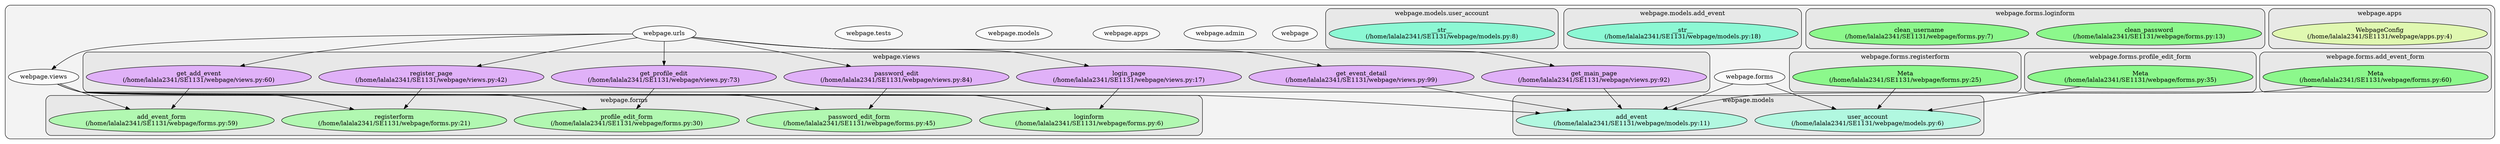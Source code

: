 digraph G {
    graph [rankdir=TB, clusterrank="local"];
    subgraph cluster_G {

        graph [style="filled,rounded", fillcolor="#80808018", label=""];
        webpage [label="webpage", style="filled", fillcolor="#ffffffb2", fontcolor="#000000", group="0"];
        webpage__admin [label="webpage.admin", style="filled", fillcolor="#ffffffb2", fontcolor="#000000", group="1"];
        webpage__apps [label="webpage.apps", style="filled", fillcolor="#ffffffb2", fontcolor="#000000", group="2"];
        webpage__forms [label="webpage.forms", style="filled", fillcolor="#ffffffb2", fontcolor="#000000", group="3"];
        webpage__models [label="webpage.models", style="filled", fillcolor="#ffffffb2", fontcolor="#000000", group="4"];
        webpage__tests [label="webpage.tests", style="filled", fillcolor="#ffffffb2", fontcolor="#000000", group="5"];
        webpage__urls [label="webpage.urls", style="filled", fillcolor="#ffffffb2", fontcolor="#000000", group="6"];
        webpage__views [label="webpage.views", style="filled", fillcolor="#ffffffb2", fontcolor="#000000", group="7"];
        subgraph cluster_webpage__apps {

            graph [style="filled,rounded", fillcolor="#80808018", label="webpage.apps"];
            webpage__apps__WebpageConfig [label="WebpageConfig\n(/home/lalala2341/SE1131/webpage/apps.py:4)", style="filled", fillcolor="#dcff99b2", fontcolor="#000000", group="2"];
        }
        subgraph cluster_webpage__forms {

            graph [style="filled,rounded", fillcolor="#80808018", label="webpage.forms"];
            webpage__forms__add_event_form [label="add_event_form\n(/home/lalala2341/SE1131/webpage/forms.py:59)", style="filled", fillcolor="#99ff99b2", fontcolor="#000000", group="3"];
            webpage__forms__loginform [label="loginform\n(/home/lalala2341/SE1131/webpage/forms.py:6)", style="filled", fillcolor="#99ff99b2", fontcolor="#000000", group="3"];
            webpage__forms__password_edit_form [label="password_edit_form\n(/home/lalala2341/SE1131/webpage/forms.py:45)", style="filled", fillcolor="#99ff99b2", fontcolor="#000000", group="3"];
            webpage__forms__profile_edit_form [label="profile_edit_form\n(/home/lalala2341/SE1131/webpage/forms.py:30)", style="filled", fillcolor="#99ff99b2", fontcolor="#000000", group="3"];
            webpage__forms__registerform [label="registerform\n(/home/lalala2341/SE1131/webpage/forms.py:21)", style="filled", fillcolor="#99ff99b2", fontcolor="#000000", group="3"];
        }
        subgraph cluster_webpage__forms__add_event_form {

            graph [style="filled,rounded", fillcolor="#80808018", label="webpage.forms.add_event_form"];
            webpage__forms__add_event_form__Meta [label="Meta\n(/home/lalala2341/SE1131/webpage/forms.py:60)", style="filled", fillcolor="#65ff65b2", fontcolor="#000000", group="3"];
        }
        subgraph cluster_webpage__forms__loginform {

            graph [style="filled,rounded", fillcolor="#80808018", label="webpage.forms.loginform"];
            webpage__forms__loginform__clean_password [label="clean_password\n(/home/lalala2341/SE1131/webpage/forms.py:13)", style="filled", fillcolor="#65ff65b2", fontcolor="#000000", group="3"];
            webpage__forms__loginform__clean_username [label="clean_username\n(/home/lalala2341/SE1131/webpage/forms.py:7)", style="filled", fillcolor="#65ff65b2", fontcolor="#000000", group="3"];
        }
        subgraph cluster_webpage__forms__profile_edit_form {

            graph [style="filled,rounded", fillcolor="#80808018", label="webpage.forms.profile_edit_form"];
            webpage__forms__profile_edit_form__Meta [label="Meta\n(/home/lalala2341/SE1131/webpage/forms.py:35)", style="filled", fillcolor="#65ff65b2", fontcolor="#000000", group="3"];
        }
        subgraph cluster_webpage__forms__registerform {

            graph [style="filled,rounded", fillcolor="#80808018", label="webpage.forms.registerform"];
            webpage__forms__registerform__Meta [label="Meta\n(/home/lalala2341/SE1131/webpage/forms.py:25)", style="filled", fillcolor="#65ff65b2", fontcolor="#000000", group="3"];
        }
        subgraph cluster_webpage__models {

            graph [style="filled,rounded", fillcolor="#80808018", label="webpage.models"];
            webpage__models__add_event [label="add_event\n(/home/lalala2341/SE1131/webpage/models.py:11)", style="filled", fillcolor="#99ffddb2", fontcolor="#000000", group="4"];
            webpage__models__user_account [label="user_account\n(/home/lalala2341/SE1131/webpage/models.py:6)", style="filled", fillcolor="#99ffddb2", fontcolor="#000000", group="4"];
        }
        subgraph cluster_webpage__models__add_event {

            graph [style="filled,rounded", fillcolor="#80808018", label="webpage.models.add_event"];
            webpage__models__add_event____str__ [label="__str__\n(/home/lalala2341/SE1131/webpage/models.py:18)", style="filled", fillcolor="#65ffccb2", fontcolor="#000000", group="4"];
        }
        subgraph cluster_webpage__models__user_account {

            graph [style="filled,rounded", fillcolor="#80808018", label="webpage.models.user_account"];
            webpage__models__user_account____str__ [label="__str__\n(/home/lalala2341/SE1131/webpage/models.py:8)", style="filled", fillcolor="#65ffccb2", fontcolor="#000000", group="4"];
        }
        subgraph cluster_webpage__views {

            graph [style="filled,rounded", fillcolor="#80808018", label="webpage.views"];
            webpage__views__get_add_event [label="get_add_event\n(/home/lalala2341/SE1131/webpage/views.py:60)", style="filled", fillcolor="#dd99ffb2", fontcolor="#000000", group="7"];
            webpage__views__get_event_detail [label="get_event_detail\n(/home/lalala2341/SE1131/webpage/views.py:99)", style="filled", fillcolor="#dd99ffb2", fontcolor="#000000", group="7"];
            webpage__views__get_main_page [label="get_main_page\n(/home/lalala2341/SE1131/webpage/views.py:92)", style="filled", fillcolor="#dd99ffb2", fontcolor="#000000", group="7"];
            webpage__views__get_profile_edit [label="get_profile_edit\n(/home/lalala2341/SE1131/webpage/views.py:73)", style="filled", fillcolor="#dd99ffb2", fontcolor="#000000", group="7"];
            webpage__views__login_page [label="login_page\n(/home/lalala2341/SE1131/webpage/views.py:17)", style="filled", fillcolor="#dd99ffb2", fontcolor="#000000", group="7"];
            webpage__views__password_edit [label="password_edit\n(/home/lalala2341/SE1131/webpage/views.py:84)", style="filled", fillcolor="#dd99ffb2", fontcolor="#000000", group="7"];
            webpage__views__register_page [label="register_page\n(/home/lalala2341/SE1131/webpage/views.py:42)", style="filled", fillcolor="#dd99ffb2", fontcolor="#000000", group="7"];
        }
    }
        webpage__forms -> webpage__models__user_account [style="solid",  color="#000000"];
        webpage__forms -> webpage__models__add_event [style="solid",  color="#000000"];
        webpage__forms__registerform__Meta -> webpage__models__user_account [style="solid",  color="#000000"];
        webpage__forms__profile_edit_form__Meta -> webpage__models__user_account [style="solid",  color="#000000"];
        webpage__forms__add_event_form__Meta -> webpage__models__add_event [style="solid",  color="#000000"];
        webpage__urls -> webpage__views__get_main_page [style="solid",  color="#000000"];
        webpage__urls -> webpage__views__password_edit [style="solid",  color="#000000"];
        webpage__urls -> webpage__views [style="solid",  color="#000000"];
        webpage__urls -> webpage__views__login_page [style="solid",  color="#000000"];
        webpage__urls -> webpage__views__register_page [style="solid",  color="#000000"];
        webpage__urls -> webpage__views__get_profile_edit [style="solid",  color="#000000"];
        webpage__urls -> webpage__views__get_event_detail [style="solid",  color="#000000"];
        webpage__urls -> webpage__views__get_add_event [style="solid",  color="#000000"];
        webpage__views -> webpage__forms__loginform [style="solid",  color="#000000"];
        webpage__views -> webpage__forms__password_edit_form [style="solid",  color="#000000"];
        webpage__views -> webpage__models__add_event [style="solid",  color="#000000"];
        webpage__views -> webpage__forms__registerform [style="solid",  color="#000000"];
        webpage__views -> webpage__forms__add_event_form [style="solid",  color="#000000"];
        webpage__views -> webpage__forms__profile_edit_form [style="solid",  color="#000000"];
        webpage__views__login_page -> webpage__forms__loginform [style="solid",  color="#000000"];
        webpage__views__register_page -> webpage__forms__registerform [style="solid",  color="#000000"];
        webpage__views__get_add_event -> webpage__forms__add_event_form [style="solid",  color="#000000"];
        webpage__views__get_profile_edit -> webpage__forms__profile_edit_form [style="solid",  color="#000000"];
        webpage__views__password_edit -> webpage__forms__password_edit_form [style="solid",  color="#000000"];
        webpage__views__get_main_page -> webpage__models__add_event [style="solid",  color="#000000"];
        webpage__views__get_event_detail -> webpage__models__add_event [style="solid",  color="#000000"];
    }
